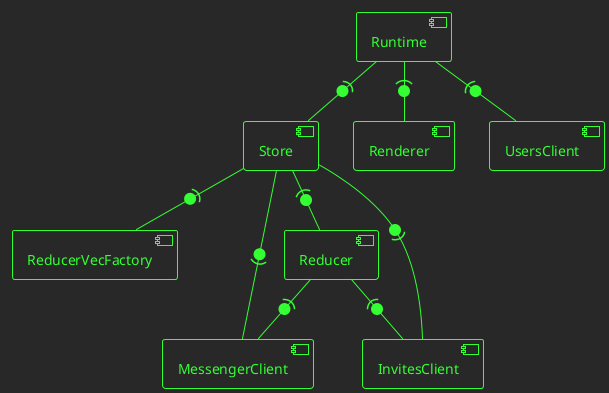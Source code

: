 @startuml client
!theme crt-green

[Store]

[ReducerVecFactory]

[Reducer]

Store -(0- ReducerVecFactory

Store -(0- Reducer

[MessengerClient]

MessengerClient -(0- Store
Reducer -(0- MessengerClient

[InvitesClient]

InvitesClient -(0- Store
Reducer -(0- InvitesClient

[Runtime]

[Renderer]

[UsersClient]

Runtime -(0- Renderer
Runtime -(0- Store
Runtime -(0- UsersClient

@enduml